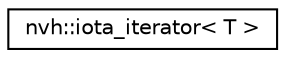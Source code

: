 digraph "Graphical Class Hierarchy"
{
 // LATEX_PDF_SIZE
  edge [fontname="Helvetica",fontsize="10",labelfontname="Helvetica",labelfontsize="10"];
  node [fontname="Helvetica",fontsize="10",shape=record];
  rankdir="LR";
  Node0 [label="nvh::iota_iterator\< T \>",height=0.2,width=0.4,color="black", fillcolor="white", style="filled",URL="$structnvh_1_1iota__iterator.html",tooltip=" "];
}

